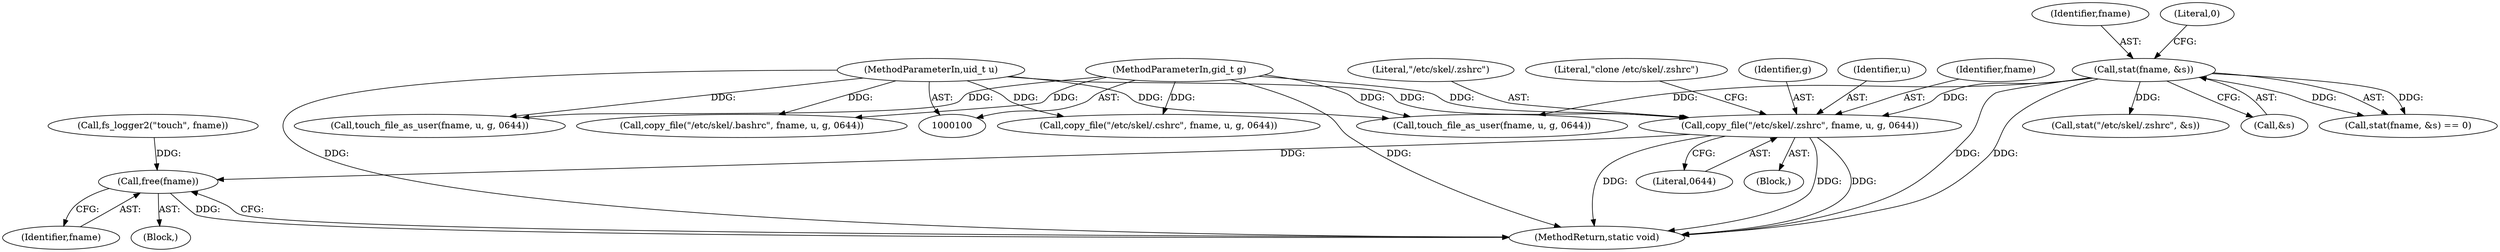 digraph "0_firejail_38d418505e9ee2d326557e5639e8da49c298858f@API" {
"1000154" [label="(Call,copy_file(\"/etc/skel/.zshrc\", fname, u, g, 0644))"];
"1000140" [label="(Call,stat(fname, &s))"];
"1000102" [label="(MethodParameterIn,uid_t u)"];
"1000103" [label="(MethodParameterIn,gid_t g)"];
"1000172" [label="(Call,free(fname))"];
"1000103" [label="(MethodParameterIn,gid_t g)"];
"1000265" [label="(Call,copy_file(\"/etc/skel/.bashrc\", fname, u, g, 0644))"];
"1000140" [label="(Call,stat(fname, &s))"];
"1000148" [label="(Call,stat(\"/etc/skel/.zshrc\", &s))"];
"1000215" [label="(Call,copy_file(\"/etc/skel/.cshrc\", fname, u, g, 0644))"];
"1000154" [label="(Call,copy_file(\"/etc/skel/.zshrc\", fname, u, g, 0644))"];
"1000141" [label="(Identifier,fname)"];
"1000125" [label="(Block,)"];
"1000155" [label="(Literal,\"/etc/skel/.zshrc\")"];
"1000172" [label="(Call,free(fname))"];
"1000161" [label="(Literal,\"clone /etc/skel/.zshrc\")"];
"1000144" [label="(Literal,0)"];
"1000159" [label="(Literal,0644)"];
"1000173" [label="(Identifier,fname)"];
"1000164" [label="(Call,touch_file_as_user(fname, u, g, 0644))"];
"1000158" [label="(Identifier,g)"];
"1000275" [label="(MethodReturn,static void)"];
"1000157" [label="(Identifier,u)"];
"1000169" [label="(Call,fs_logger2(\"touch\", fname))"];
"1000139" [label="(Call,stat(fname, &s) == 0)"];
"1000156" [label="(Identifier,fname)"];
"1000153" [label="(Block,)"];
"1000102" [label="(MethodParameterIn,uid_t u)"];
"1000142" [label="(Call,&s)"];
"1000225" [label="(Call,touch_file_as_user(fname, u, g, 0644))"];
"1000154" -> "1000153"  [label="AST: "];
"1000154" -> "1000159"  [label="CFG: "];
"1000155" -> "1000154"  [label="AST: "];
"1000156" -> "1000154"  [label="AST: "];
"1000157" -> "1000154"  [label="AST: "];
"1000158" -> "1000154"  [label="AST: "];
"1000159" -> "1000154"  [label="AST: "];
"1000161" -> "1000154"  [label="CFG: "];
"1000154" -> "1000275"  [label="DDG: "];
"1000154" -> "1000275"  [label="DDG: "];
"1000154" -> "1000275"  [label="DDG: "];
"1000140" -> "1000154"  [label="DDG: "];
"1000102" -> "1000154"  [label="DDG: "];
"1000103" -> "1000154"  [label="DDG: "];
"1000154" -> "1000172"  [label="DDG: "];
"1000140" -> "1000139"  [label="AST: "];
"1000140" -> "1000142"  [label="CFG: "];
"1000141" -> "1000140"  [label="AST: "];
"1000142" -> "1000140"  [label="AST: "];
"1000144" -> "1000140"  [label="CFG: "];
"1000140" -> "1000275"  [label="DDG: "];
"1000140" -> "1000275"  [label="DDG: "];
"1000140" -> "1000139"  [label="DDG: "];
"1000140" -> "1000139"  [label="DDG: "];
"1000140" -> "1000148"  [label="DDG: "];
"1000140" -> "1000164"  [label="DDG: "];
"1000102" -> "1000100"  [label="AST: "];
"1000102" -> "1000275"  [label="DDG: "];
"1000102" -> "1000164"  [label="DDG: "];
"1000102" -> "1000215"  [label="DDG: "];
"1000102" -> "1000225"  [label="DDG: "];
"1000102" -> "1000265"  [label="DDG: "];
"1000103" -> "1000100"  [label="AST: "];
"1000103" -> "1000275"  [label="DDG: "];
"1000103" -> "1000164"  [label="DDG: "];
"1000103" -> "1000215"  [label="DDG: "];
"1000103" -> "1000225"  [label="DDG: "];
"1000103" -> "1000265"  [label="DDG: "];
"1000172" -> "1000125"  [label="AST: "];
"1000172" -> "1000173"  [label="CFG: "];
"1000173" -> "1000172"  [label="AST: "];
"1000275" -> "1000172"  [label="CFG: "];
"1000172" -> "1000275"  [label="DDG: "];
"1000169" -> "1000172"  [label="DDG: "];
}
